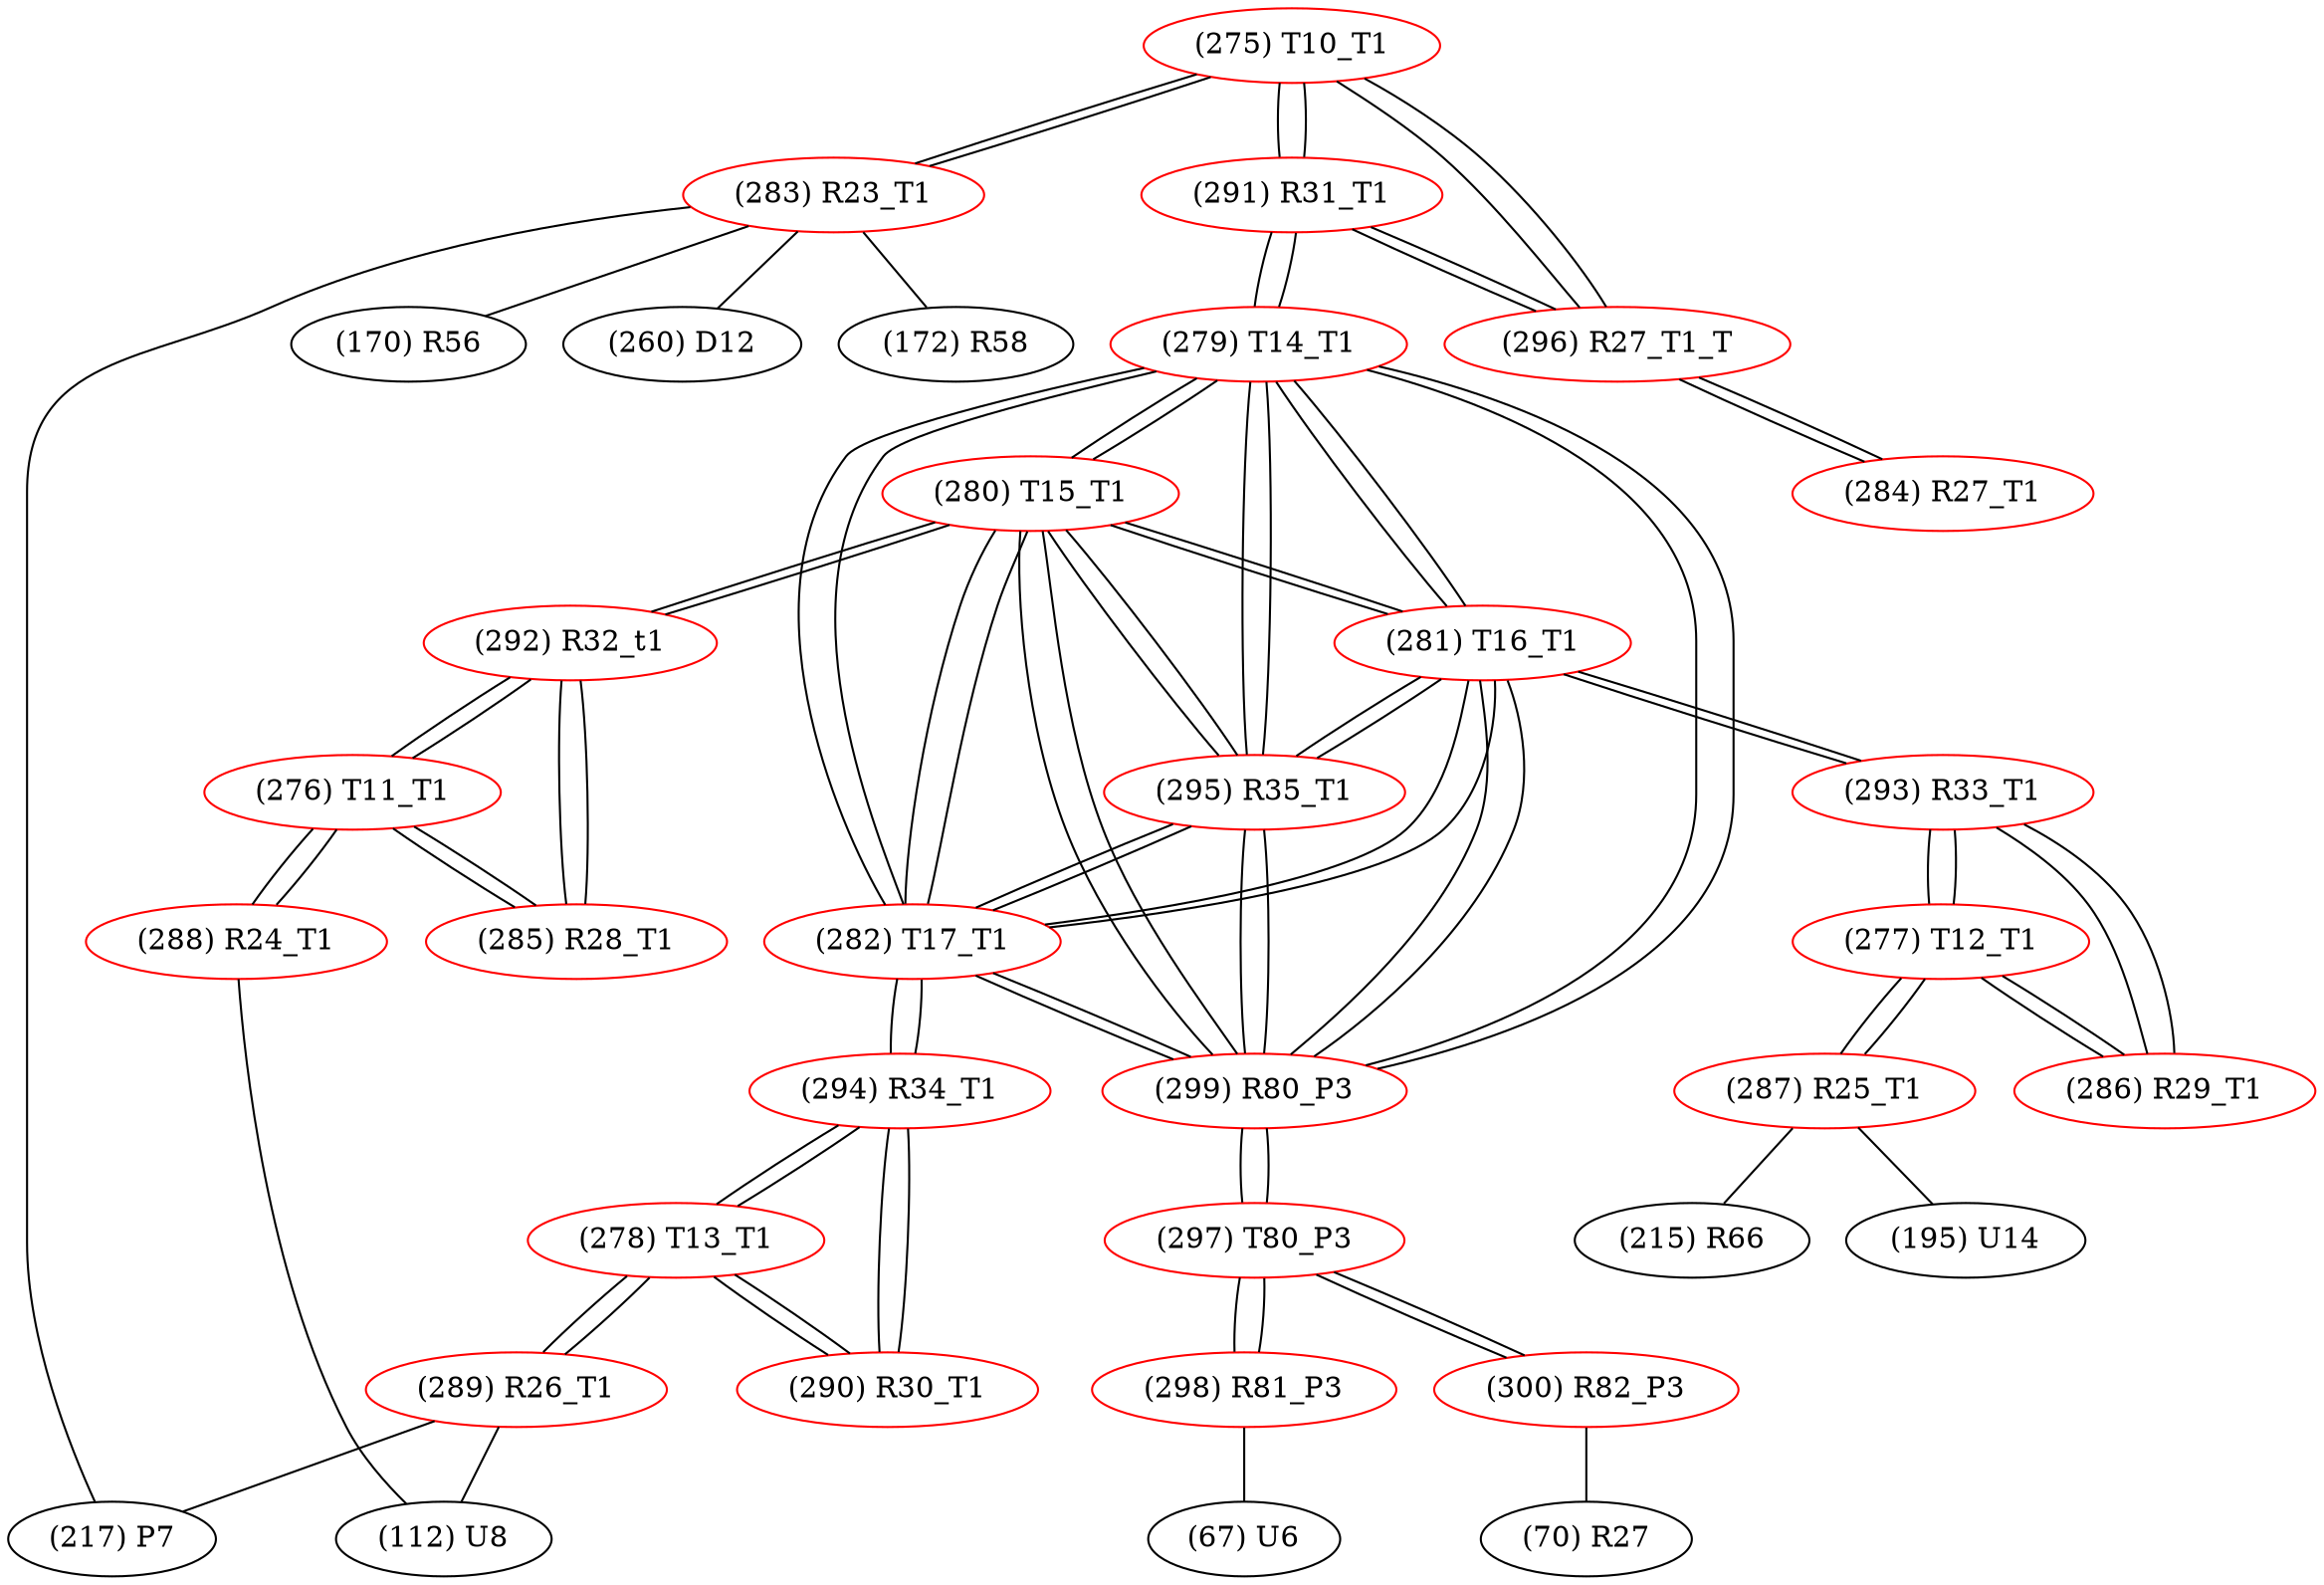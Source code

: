 graph {
	275 [label="(275) T10_T1" color=red]
	283 [label="(283) R23_T1"]
	291 [label="(291) R31_T1"]
	296 [label="(296) R27_T1_T"]
	276 [label="(276) T11_T1" color=red]
	288 [label="(288) R24_T1"]
	285 [label="(285) R28_T1"]
	292 [label="(292) R32_t1"]
	277 [label="(277) T12_T1" color=red]
	293 [label="(293) R33_T1"]
	286 [label="(286) R29_T1"]
	287 [label="(287) R25_T1"]
	278 [label="(278) T13_T1" color=red]
	290 [label="(290) R30_T1"]
	294 [label="(294) R34_T1"]
	289 [label="(289) R26_T1"]
	279 [label="(279) T14_T1" color=red]
	291 [label="(291) R31_T1"]
	299 [label="(299) R80_P3"]
	282 [label="(282) T17_T1"]
	295 [label="(295) R35_T1"]
	281 [label="(281) T16_T1"]
	280 [label="(280) T15_T1"]
	280 [label="(280) T15_T1" color=red]
	292 [label="(292) R32_t1"]
	299 [label="(299) R80_P3"]
	282 [label="(282) T17_T1"]
	295 [label="(295) R35_T1"]
	281 [label="(281) T16_T1"]
	279 [label="(279) T14_T1"]
	281 [label="(281) T16_T1" color=red]
	293 [label="(293) R33_T1"]
	299 [label="(299) R80_P3"]
	282 [label="(282) T17_T1"]
	295 [label="(295) R35_T1"]
	280 [label="(280) T15_T1"]
	279 [label="(279) T14_T1"]
	282 [label="(282) T17_T1" color=red]
	294 [label="(294) R34_T1"]
	299 [label="(299) R80_P3"]
	295 [label="(295) R35_T1"]
	281 [label="(281) T16_T1"]
	280 [label="(280) T15_T1"]
	279 [label="(279) T14_T1"]
	283 [label="(283) R23_T1" color=red]
	260 [label="(260) D12"]
	172 [label="(172) R58"]
	170 [label="(170) R56"]
	217 [label="(217) P7"]
	275 [label="(275) T10_T1"]
	284 [label="(284) R27_T1" color=red]
	296 [label="(296) R27_T1_T"]
	285 [label="(285) R28_T1" color=red]
	276 [label="(276) T11_T1"]
	292 [label="(292) R32_t1"]
	286 [label="(286) R29_T1" color=red]
	293 [label="(293) R33_T1"]
	277 [label="(277) T12_T1"]
	287 [label="(287) R25_T1" color=red]
	215 [label="(215) R66"]
	195 [label="(195) U14"]
	277 [label="(277) T12_T1"]
	288 [label="(288) R24_T1" color=red]
	112 [label="(112) U8"]
	276 [label="(276) T11_T1"]
	289 [label="(289) R26_T1" color=red]
	217 [label="(217) P7"]
	112 [label="(112) U8"]
	278 [label="(278) T13_T1"]
	290 [label="(290) R30_T1" color=red]
	294 [label="(294) R34_T1"]
	278 [label="(278) T13_T1"]
	291 [label="(291) R31_T1" color=red]
	275 [label="(275) T10_T1"]
	296 [label="(296) R27_T1_T"]
	279 [label="(279) T14_T1"]
	292 [label="(292) R32_t1" color=red]
	280 [label="(280) T15_T1"]
	276 [label="(276) T11_T1"]
	285 [label="(285) R28_T1"]
	293 [label="(293) R33_T1" color=red]
	281 [label="(281) T16_T1"]
	286 [label="(286) R29_T1"]
	277 [label="(277) T12_T1"]
	294 [label="(294) R34_T1" color=red]
	282 [label="(282) T17_T1"]
	290 [label="(290) R30_T1"]
	278 [label="(278) T13_T1"]
	295 [label="(295) R35_T1" color=red]
	299 [label="(299) R80_P3"]
	282 [label="(282) T17_T1"]
	281 [label="(281) T16_T1"]
	280 [label="(280) T15_T1"]
	279 [label="(279) T14_T1"]
	296 [label="(296) R27_T1_T" color=red]
	275 [label="(275) T10_T1"]
	291 [label="(291) R31_T1"]
	284 [label="(284) R27_T1"]
	297 [label="(297) T80_P3" color=red]
	298 [label="(298) R81_P3"]
	300 [label="(300) R82_P3"]
	299 [label="(299) R80_P3"]
	298 [label="(298) R81_P3" color=red]
	67 [label="(67) U6"]
	297 [label="(297) T80_P3"]
	299 [label="(299) R80_P3" color=red]
	282 [label="(282) T17_T1"]
	295 [label="(295) R35_T1"]
	281 [label="(281) T16_T1"]
	280 [label="(280) T15_T1"]
	279 [label="(279) T14_T1"]
	297 [label="(297) T80_P3"]
	300 [label="(300) R82_P3" color=red]
	70 [label="(70) R27"]
	297 [label="(297) T80_P3"]
	275 -- 283
	275 -- 291
	275 -- 296
	276 -- 288
	276 -- 285
	276 -- 292
	277 -- 293
	277 -- 286
	277 -- 287
	278 -- 290
	278 -- 294
	278 -- 289
	279 -- 291
	279 -- 299
	279 -- 282
	279 -- 295
	279 -- 281
	279 -- 280
	280 -- 292
	280 -- 299
	280 -- 282
	280 -- 295
	280 -- 281
	280 -- 279
	281 -- 293
	281 -- 299
	281 -- 282
	281 -- 295
	281 -- 280
	281 -- 279
	282 -- 294
	282 -- 299
	282 -- 295
	282 -- 281
	282 -- 280
	282 -- 279
	283 -- 260
	283 -- 172
	283 -- 170
	283 -- 217
	283 -- 275
	284 -- 296
	285 -- 276
	285 -- 292
	286 -- 293
	286 -- 277
	287 -- 215
	287 -- 195
	287 -- 277
	288 -- 112
	288 -- 276
	289 -- 217
	289 -- 112
	289 -- 278
	290 -- 294
	290 -- 278
	291 -- 275
	291 -- 296
	291 -- 279
	292 -- 280
	292 -- 276
	292 -- 285
	293 -- 281
	293 -- 286
	293 -- 277
	294 -- 282
	294 -- 290
	294 -- 278
	295 -- 299
	295 -- 282
	295 -- 281
	295 -- 280
	295 -- 279
	296 -- 275
	296 -- 291
	296 -- 284
	297 -- 298
	297 -- 300
	297 -- 299
	298 -- 67
	298 -- 297
	299 -- 282
	299 -- 295
	299 -- 281
	299 -- 280
	299 -- 279
	299 -- 297
	300 -- 70
	300 -- 297
}